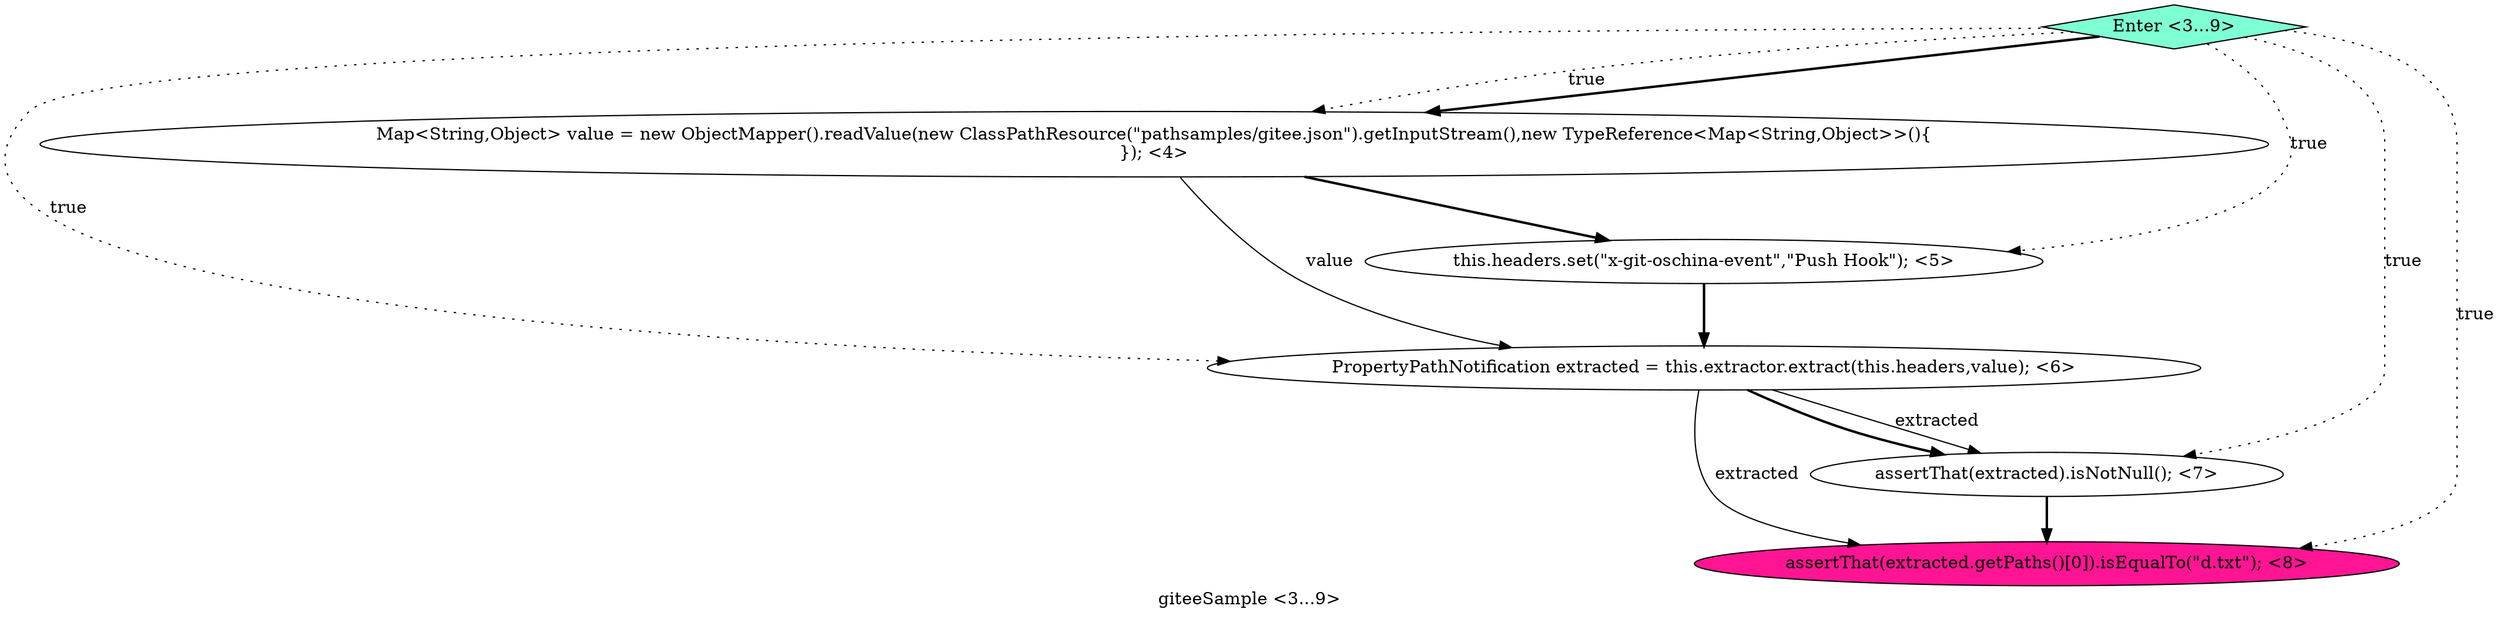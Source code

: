 digraph PDG {
label = "giteeSample <3...9>";
0.0 [style = filled, label = "Map<String,Object> value = new ObjectMapper().readValue(new ClassPathResource(\"pathsamples/gitee.json\").getInputStream(),new TypeReference<Map<String,Object>>(){
}); <4>", fillcolor = white, shape = ellipse];
0.1 [style = filled, label = "this.headers.set(\"x-git-oschina-event\",\"Push Hook\"); <5>", fillcolor = white, shape = ellipse];
0.2 [style = filled, label = "PropertyPathNotification extracted = this.extractor.extract(this.headers,value); <6>", fillcolor = white, shape = ellipse];
0.4 [style = filled, label = "assertThat(extracted.getPaths()[0]).isEqualTo(\"d.txt\"); <8>", fillcolor = deeppink, shape = ellipse];
0.3 [style = filled, label = "assertThat(extracted).isNotNull(); <7>", fillcolor = white, shape = ellipse];
0.5 [style = filled, label = "Enter <3...9>", fillcolor = aquamarine, shape = diamond];
0.0 -> 0.1 [style = bold, label=""];
0.0 -> 0.2 [style = solid, label="value"];
0.1 -> 0.2 [style = bold, label=""];
0.2 -> 0.3 [style = solid, label="extracted"];
0.2 -> 0.3 [style = bold, label=""];
0.2 -> 0.4 [style = solid, label="extracted"];
0.3 -> 0.4 [style = bold, label=""];
0.5 -> 0.0 [style = dotted, label="true"];
0.5 -> 0.0 [style = bold, label=""];
0.5 -> 0.1 [style = dotted, label="true"];
0.5 -> 0.2 [style = dotted, label="true"];
0.5 -> 0.3 [style = dotted, label="true"];
0.5 -> 0.4 [style = dotted, label="true"];
}
